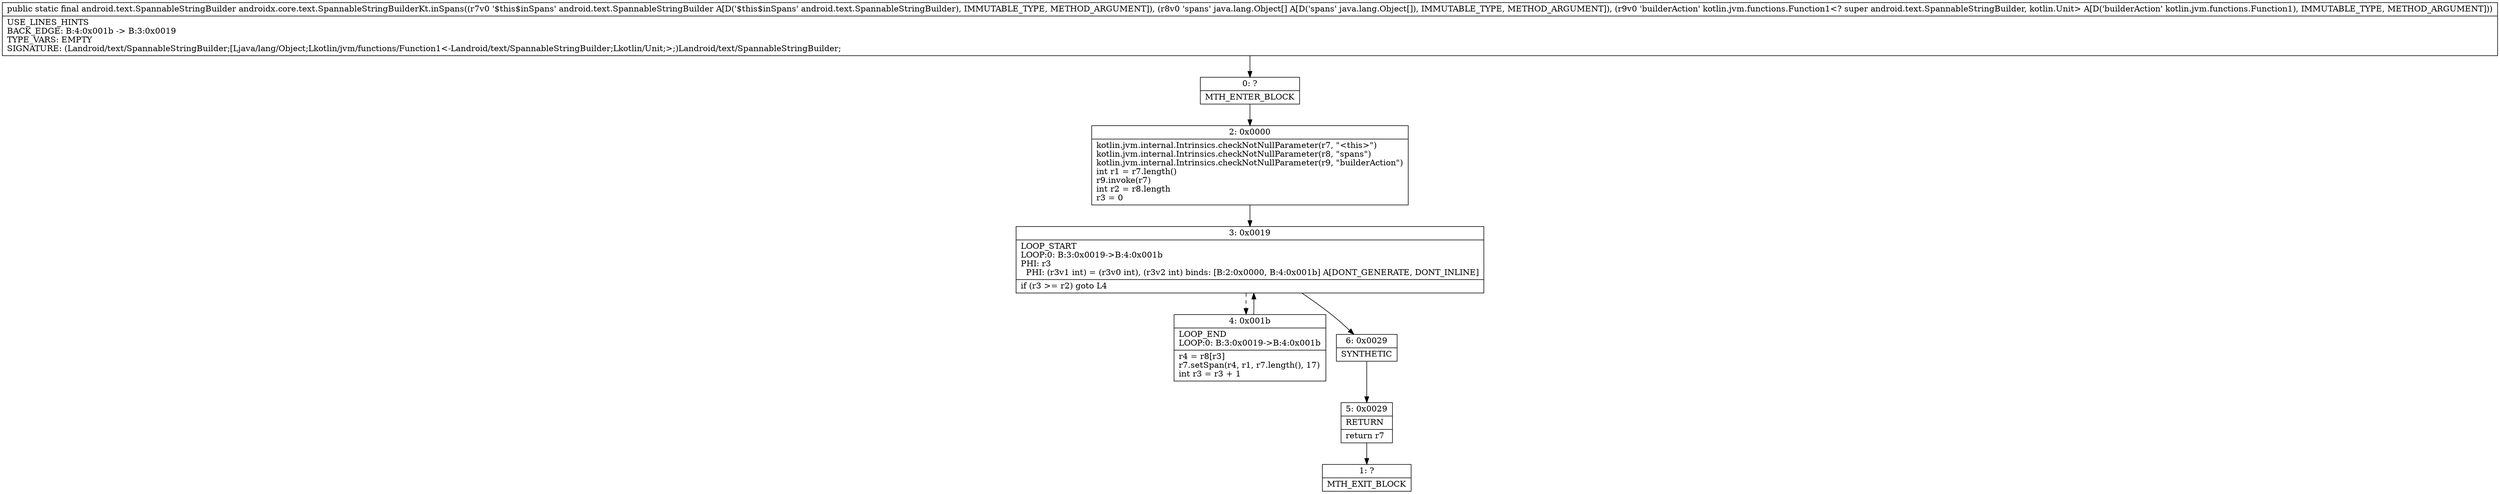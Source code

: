 digraph "CFG forandroidx.core.text.SpannableStringBuilderKt.inSpans(Landroid\/text\/SpannableStringBuilder;[Ljava\/lang\/Object;Lkotlin\/jvm\/functions\/Function1;)Landroid\/text\/SpannableStringBuilder;" {
Node_0 [shape=record,label="{0\:\ ?|MTH_ENTER_BLOCK\l}"];
Node_2 [shape=record,label="{2\:\ 0x0000|kotlin.jvm.internal.Intrinsics.checkNotNullParameter(r7, \"\<this\>\")\lkotlin.jvm.internal.Intrinsics.checkNotNullParameter(r8, \"spans\")\lkotlin.jvm.internal.Intrinsics.checkNotNullParameter(r9, \"builderAction\")\lint r1 = r7.length()\lr9.invoke(r7)\lint r2 = r8.length\lr3 = 0\l}"];
Node_3 [shape=record,label="{3\:\ 0x0019|LOOP_START\lLOOP:0: B:3:0x0019\-\>B:4:0x001b\lPHI: r3 \l  PHI: (r3v1 int) = (r3v0 int), (r3v2 int) binds: [B:2:0x0000, B:4:0x001b] A[DONT_GENERATE, DONT_INLINE]\l|if (r3 \>= r2) goto L4\l}"];
Node_4 [shape=record,label="{4\:\ 0x001b|LOOP_END\lLOOP:0: B:3:0x0019\-\>B:4:0x001b\l|r4 = r8[r3]\lr7.setSpan(r4, r1, r7.length(), 17)\lint r3 = r3 + 1\l}"];
Node_6 [shape=record,label="{6\:\ 0x0029|SYNTHETIC\l}"];
Node_5 [shape=record,label="{5\:\ 0x0029|RETURN\l|return r7\l}"];
Node_1 [shape=record,label="{1\:\ ?|MTH_EXIT_BLOCK\l}"];
MethodNode[shape=record,label="{public static final android.text.SpannableStringBuilder androidx.core.text.SpannableStringBuilderKt.inSpans((r7v0 '$this$inSpans' android.text.SpannableStringBuilder A[D('$this$inSpans' android.text.SpannableStringBuilder), IMMUTABLE_TYPE, METHOD_ARGUMENT]), (r8v0 'spans' java.lang.Object[] A[D('spans' java.lang.Object[]), IMMUTABLE_TYPE, METHOD_ARGUMENT]), (r9v0 'builderAction' kotlin.jvm.functions.Function1\<? super android.text.SpannableStringBuilder, kotlin.Unit\> A[D('builderAction' kotlin.jvm.functions.Function1), IMMUTABLE_TYPE, METHOD_ARGUMENT]))  | USE_LINES_HINTS\lBACK_EDGE: B:4:0x001b \-\> B:3:0x0019\lTYPE_VARS: EMPTY\lSIGNATURE: (Landroid\/text\/SpannableStringBuilder;[Ljava\/lang\/Object;Lkotlin\/jvm\/functions\/Function1\<\-Landroid\/text\/SpannableStringBuilder;Lkotlin\/Unit;\>;)Landroid\/text\/SpannableStringBuilder;\l}"];
MethodNode -> Node_0;Node_0 -> Node_2;
Node_2 -> Node_3;
Node_3 -> Node_4[style=dashed];
Node_3 -> Node_6;
Node_4 -> Node_3;
Node_6 -> Node_5;
Node_5 -> Node_1;
}

